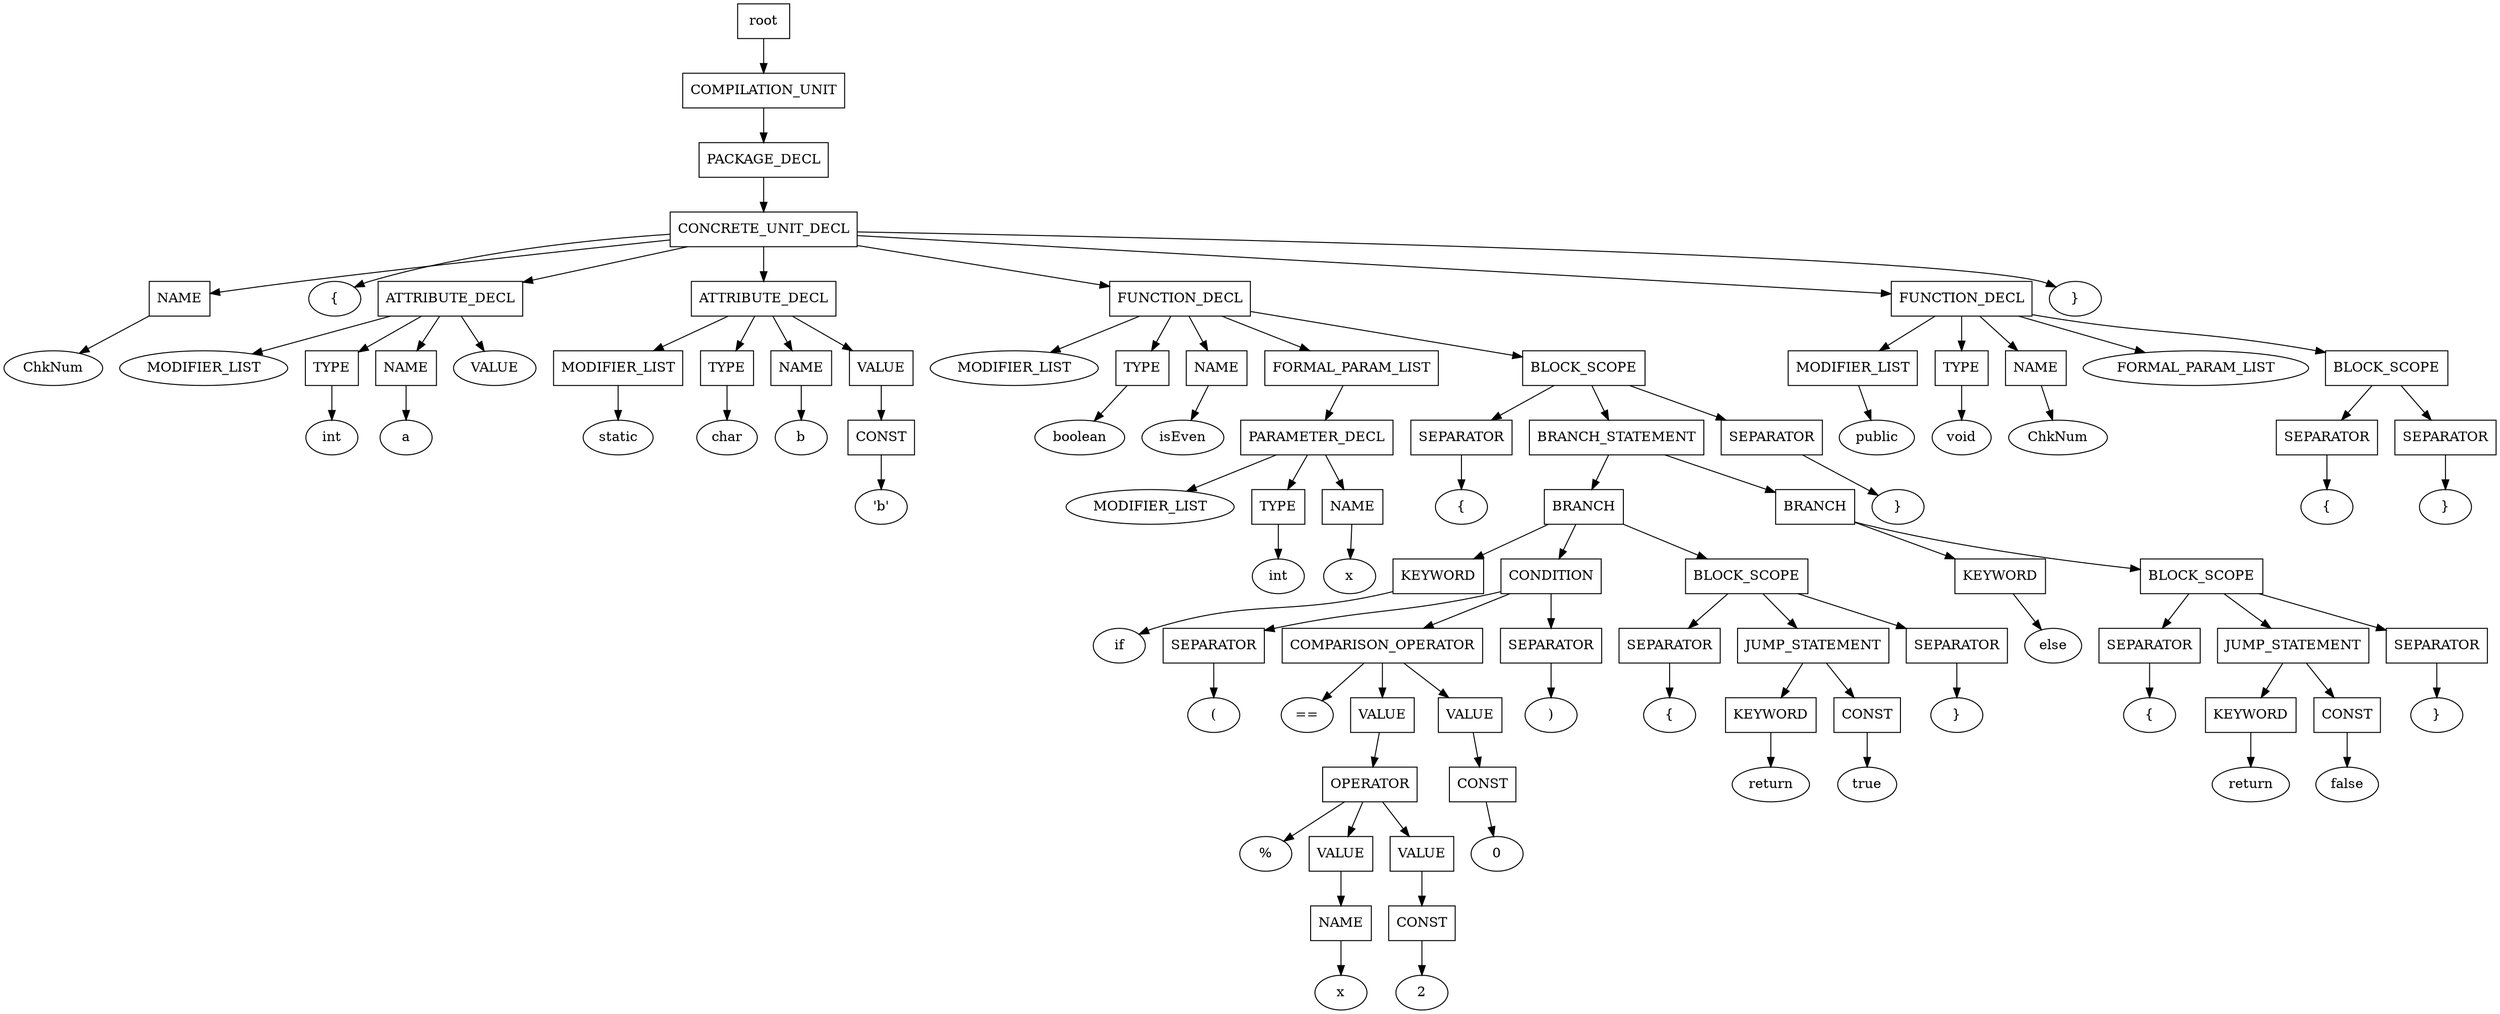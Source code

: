 digraph G {
	splines="TRUE";
	n_0 [label="root", shape="rectangle"]
	n_0 -> n_1
	n_1 [label="COMPILATION_UNIT", shape="rectangle"]
	n_1 -> n_2
	n_2 [label="PACKAGE_DECL", shape="rectangle"]
	n_2 -> n_3
	n_3 [label="CONCRETE_UNIT_DECL", shape="rectangle"]
	n_3 -> n_4
	n_4 [label="NAME", shape="rectangle"]
	n_4 -> n_11
	n_11 [label="ChkNum", shape="ellipse"]
	n_3 -> n_5
	n_5 [label="{", shape="ellipse"]
	n_3 -> n_6
	n_6 [label="ATTRIBUTE_DECL", shape="rectangle"]
	n_6 -> n_12
	n_12 [label="MODIFIER_LIST", shape="ellipse"]
	n_6 -> n_13
	n_13 [label="TYPE", shape="rectangle"]
	n_13 -> n_30
	n_30 [label="int", shape="ellipse"]
	n_6 -> n_14
	n_14 [label="NAME", shape="rectangle"]
	n_14 -> n_31
	n_31 [label="a", shape="ellipse"]
	n_6 -> n_15
	n_15 [label="VALUE", shape="ellipse"]
	n_3 -> n_7
	n_7 [label="ATTRIBUTE_DECL", shape="rectangle"]
	n_7 -> n_16
	n_16 [label="MODIFIER_LIST", shape="rectangle"]
	n_16 -> n_32
	n_32 [label="static", shape="ellipse"]
	n_7 -> n_17
	n_17 [label="TYPE", shape="rectangle"]
	n_17 -> n_33
	n_33 [label="char", shape="ellipse"]
	n_7 -> n_18
	n_18 [label="NAME", shape="rectangle"]
	n_18 -> n_34
	n_34 [label="b", shape="ellipse"]
	n_7 -> n_19
	n_19 [label="VALUE", shape="rectangle"]
	n_19 -> n_35
	n_35 [label="CONST", shape="rectangle"]
	n_35 -> n_47
	n_47 [label="'b'", shape="ellipse"]
	n_3 -> n_8
	n_8 [label="FUNCTION_DECL", shape="rectangle"]
	n_8 -> n_20
	n_20 [label="MODIFIER_LIST", shape="ellipse"]
	n_8 -> n_21
	n_21 [label="TYPE", shape="rectangle"]
	n_21 -> n_36
	n_36 [label="boolean", shape="ellipse"]
	n_8 -> n_22
	n_22 [label="NAME", shape="rectangle"]
	n_22 -> n_37
	n_37 [label="isEven", shape="ellipse"]
	n_8 -> n_23
	n_23 [label="FORMAL_PARAM_LIST", shape="rectangle"]
	n_23 -> n_38
	n_38 [label="PARAMETER_DECL", shape="rectangle"]
	n_38 -> n_48
	n_48 [label="MODIFIER_LIST", shape="ellipse"]
	n_38 -> n_49
	n_49 [label="TYPE", shape="rectangle"]
	n_49 -> n_57
	n_57 [label="int", shape="ellipse"]
	n_38 -> n_50
	n_50 [label="NAME", shape="rectangle"]
	n_50 -> n_58
	n_58 [label="x", shape="ellipse"]
	n_8 -> n_24
	n_24 [label="BLOCK_SCOPE", shape="rectangle"]
	n_24 -> n_39
	n_39 [label="SEPARATOR", shape="rectangle"]
	n_39 -> n_51
	n_51 [label="{", shape="ellipse"]
	n_24 -> n_40
	n_40 [label="BRANCH_STATEMENT", shape="rectangle"]
	n_40 -> n_52
	n_52 [label="BRANCH", shape="rectangle"]
	n_52 -> n_59
	n_59 [label="KEYWORD", shape="rectangle"]
	n_59 -> n_64
	n_64 [label="if", shape="ellipse"]
	n_52 -> n_60
	n_60 [label="CONDITION", shape="rectangle"]
	n_60 -> n_65
	n_65 [label="SEPARATOR", shape="rectangle"]
	n_65 -> n_75
	n_75 [label="(", shape="ellipse"]
	n_60 -> n_66
	n_66 [label="COMPARISON_OPERATOR", shape="rectangle"]
	n_66 -> n_76
	n_76 [label="==", shape="ellipse"]
	n_66 -> n_77
	n_77 [label="VALUE", shape="rectangle"]
	n_77 -> n_88
	n_88 [label="OPERATOR", shape="rectangle"]
	n_88 -> n_94
	n_94 [label="%", shape="ellipse"]
	n_88 -> n_95
	n_95 [label="VALUE", shape="rectangle"]
	n_95 -> n_98
	n_98 [label="NAME", shape="rectangle"]
	n_98 -> n_100
	n_100 [label="x", shape="ellipse"]
	n_88 -> n_96
	n_96 [label="VALUE", shape="rectangle"]
	n_96 -> n_99
	n_99 [label="CONST", shape="rectangle"]
	n_99 -> n_101
	n_101 [label="2", shape="ellipse"]
	n_66 -> n_78
	n_78 [label="VALUE", shape="rectangle"]
	n_78 -> n_89
	n_89 [label="CONST", shape="rectangle"]
	n_89 -> n_97
	n_97 [label="0", shape="ellipse"]
	n_60 -> n_67
	n_67 [label="SEPARATOR", shape="rectangle"]
	n_67 -> n_79
	n_79 [label=")", shape="ellipse"]
	n_52 -> n_61
	n_61 [label="BLOCK_SCOPE", shape="rectangle"]
	n_61 -> n_68
	n_68 [label="SEPARATOR", shape="rectangle"]
	n_68 -> n_80
	n_80 [label="{", shape="ellipse"]
	n_61 -> n_69
	n_69 [label="JUMP_STATEMENT", shape="rectangle"]
	n_69 -> n_81
	n_81 [label="KEYWORD", shape="rectangle"]
	n_81 -> n_90
	n_90 [label="return", shape="ellipse"]
	n_69 -> n_82
	n_82 [label="CONST", shape="rectangle"]
	n_82 -> n_91
	n_91 [label="true", shape="ellipse"]
	n_61 -> n_70
	n_70 [label="SEPARATOR", shape="rectangle"]
	n_70 -> n_83
	n_83 [label="}", shape="ellipse"]
	n_40 -> n_53
	n_53 [label="BRANCH", shape="rectangle"]
	n_53 -> n_62
	n_62 [label="KEYWORD", shape="rectangle"]
	n_62 -> n_71
	n_71 [label="else", shape="ellipse"]
	n_53 -> n_63
	n_63 [label="BLOCK_SCOPE", shape="rectangle"]
	n_63 -> n_72
	n_72 [label="SEPARATOR", shape="rectangle"]
	n_72 -> n_84
	n_84 [label="{", shape="ellipse"]
	n_63 -> n_73
	n_73 [label="JUMP_STATEMENT", shape="rectangle"]
	n_73 -> n_85
	n_85 [label="KEYWORD", shape="rectangle"]
	n_85 -> n_92
	n_92 [label="return", shape="ellipse"]
	n_73 -> n_86
	n_86 [label="CONST", shape="rectangle"]
	n_86 -> n_93
	n_93 [label="false", shape="ellipse"]
	n_63 -> n_74
	n_74 [label="SEPARATOR", shape="rectangle"]
	n_74 -> n_87
	n_87 [label="}", shape="ellipse"]
	n_24 -> n_41
	n_41 [label="SEPARATOR", shape="rectangle"]
	n_41 -> n_54
	n_54 [label="}", shape="ellipse"]
	n_3 -> n_9
	n_9 [label="FUNCTION_DECL", shape="rectangle"]
	n_9 -> n_25
	n_25 [label="MODIFIER_LIST", shape="rectangle"]
	n_25 -> n_42
	n_42 [label="public", shape="ellipse"]
	n_9 -> n_26
	n_26 [label="TYPE", shape="rectangle"]
	n_26 -> n_43
	n_43 [label="void", shape="ellipse"]
	n_9 -> n_27
	n_27 [label="NAME", shape="rectangle"]
	n_27 -> n_44
	n_44 [label="ChkNum", shape="ellipse"]
	n_9 -> n_28
	n_28 [label="FORMAL_PARAM_LIST", shape="ellipse"]
	n_9 -> n_29
	n_29 [label="BLOCK_SCOPE", shape="rectangle"]
	n_29 -> n_45
	n_45 [label="SEPARATOR", shape="rectangle"]
	n_45 -> n_55
	n_55 [label="{", shape="ellipse"]
	n_29 -> n_46
	n_46 [label="SEPARATOR", shape="rectangle"]
	n_46 -> n_56
	n_56 [label="}", shape="ellipse"]
	n_3 -> n_10
	n_10 [label="}", shape="ellipse"]
}